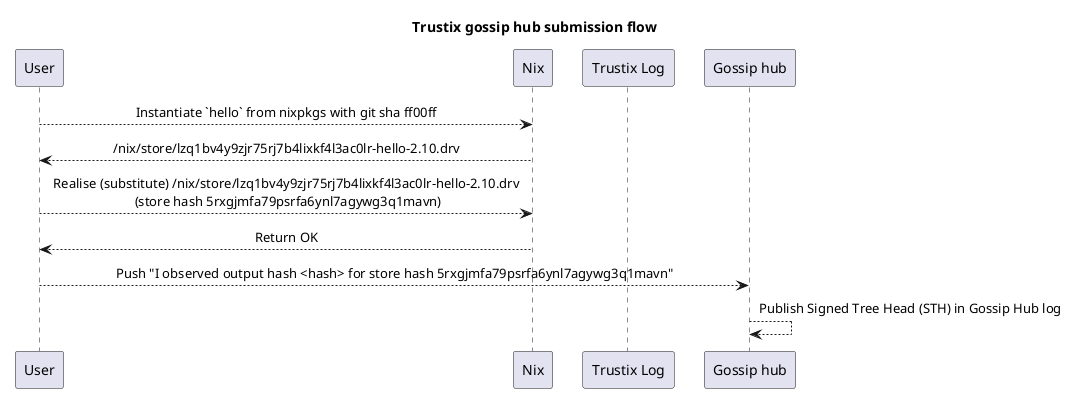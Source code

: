 @startuml
skinparam sequenceMessageAlign center
skinparam padding 2
skinparam ParticipantPadding 10
skinparam BoxPadding 20

title Trustix gossip hub submission flow

participant User
participant Nix
participant "Trustix Log" as Trustix
participant "Gossip hub" as GossipHub

User-->Nix: Instantiate `hello` from nixpkgs with git sha ff00ff
User<--Nix: /nix/store/lzq1bv4y9zjr75rj7b4lixkf4l3ac0lr-hello-2.10.drv

User-->Nix: Realise (substitute) /nix/store/lzq1bv4y9zjr75rj7b4lixkf4l3ac0lr-hello-2.10.drv\n (store hash 5rxgjmfa79psrfa6ynl7agywg3q1mavn)

Nix-->User: Return OK

User-->GossipHub: Push "I observed output hash <hash> for store hash 5rxgjmfa79psrfa6ynl7agywg3q1mavn"
GossipHub-->GossipHub: Publish Signed Tree Head (STH) in Gossip Hub log

@enduml
